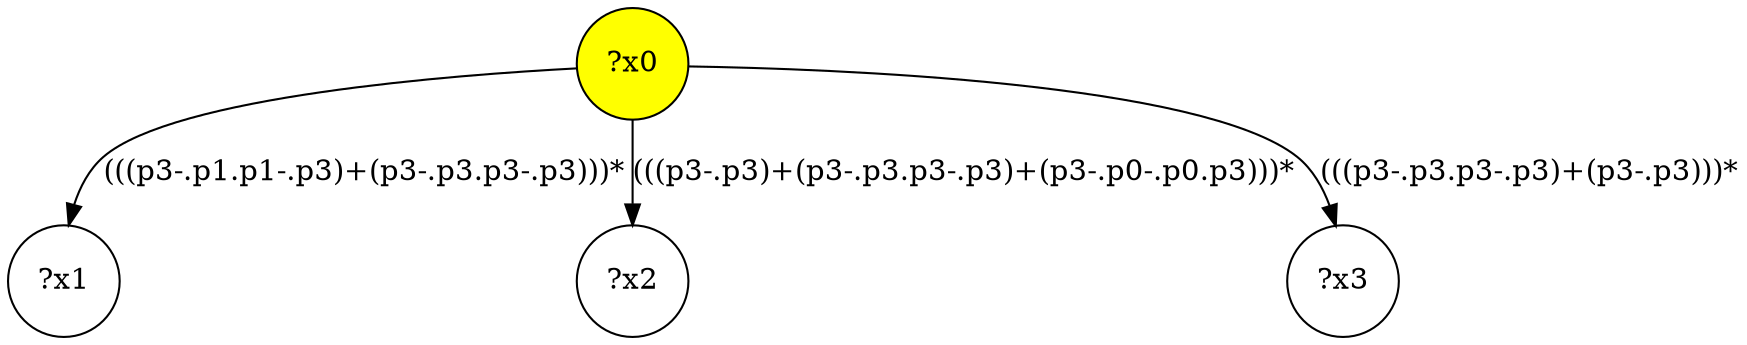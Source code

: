 digraph g {
	x0 [fillcolor="yellow", style="filled," shape=circle, label="?x0"];
	x1 [shape=circle, label="?x1"];
x0 -> x1[label="(((p3-.p1.p1-.p3)+(p3-.p3.p3-.p3)))*"]	x2 [shape=circle, label="?x2"];
x0 -> x2[label="(((p3-.p3)+(p3-.p3.p3-.p3)+(p3-.p0-.p0.p3)))*"]	x3 [shape=circle, label="?x3"];
x0 -> x3[label="(((p3-.p3.p3-.p3)+(p3-.p3)))*"]}
